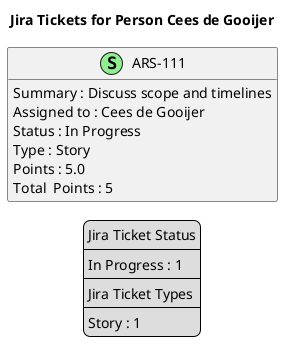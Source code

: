 @startuml
'https://plantuml.com/class-diagram

' GENERATE CLASS DIAGRAM ===========
' Generated at    : Wed May 29 11:49:43 CEST 2024

title Jira Tickets for Person Cees de Gooijer
hide empty members

legend
Jira Ticket Status
----
In Progress : 1
----
Jira Ticket Types
----
Story : 1
end legend


' Tickets =======
class "ARS-111" << (S,lightgreen) >> {
 Summary : Discuss scope and timelines
 Assigned to : Cees de Gooijer
 Status : In Progress
 Type : Story
 Points : 5.0
Total  Points : 5
}



' Links =======


@enduml
